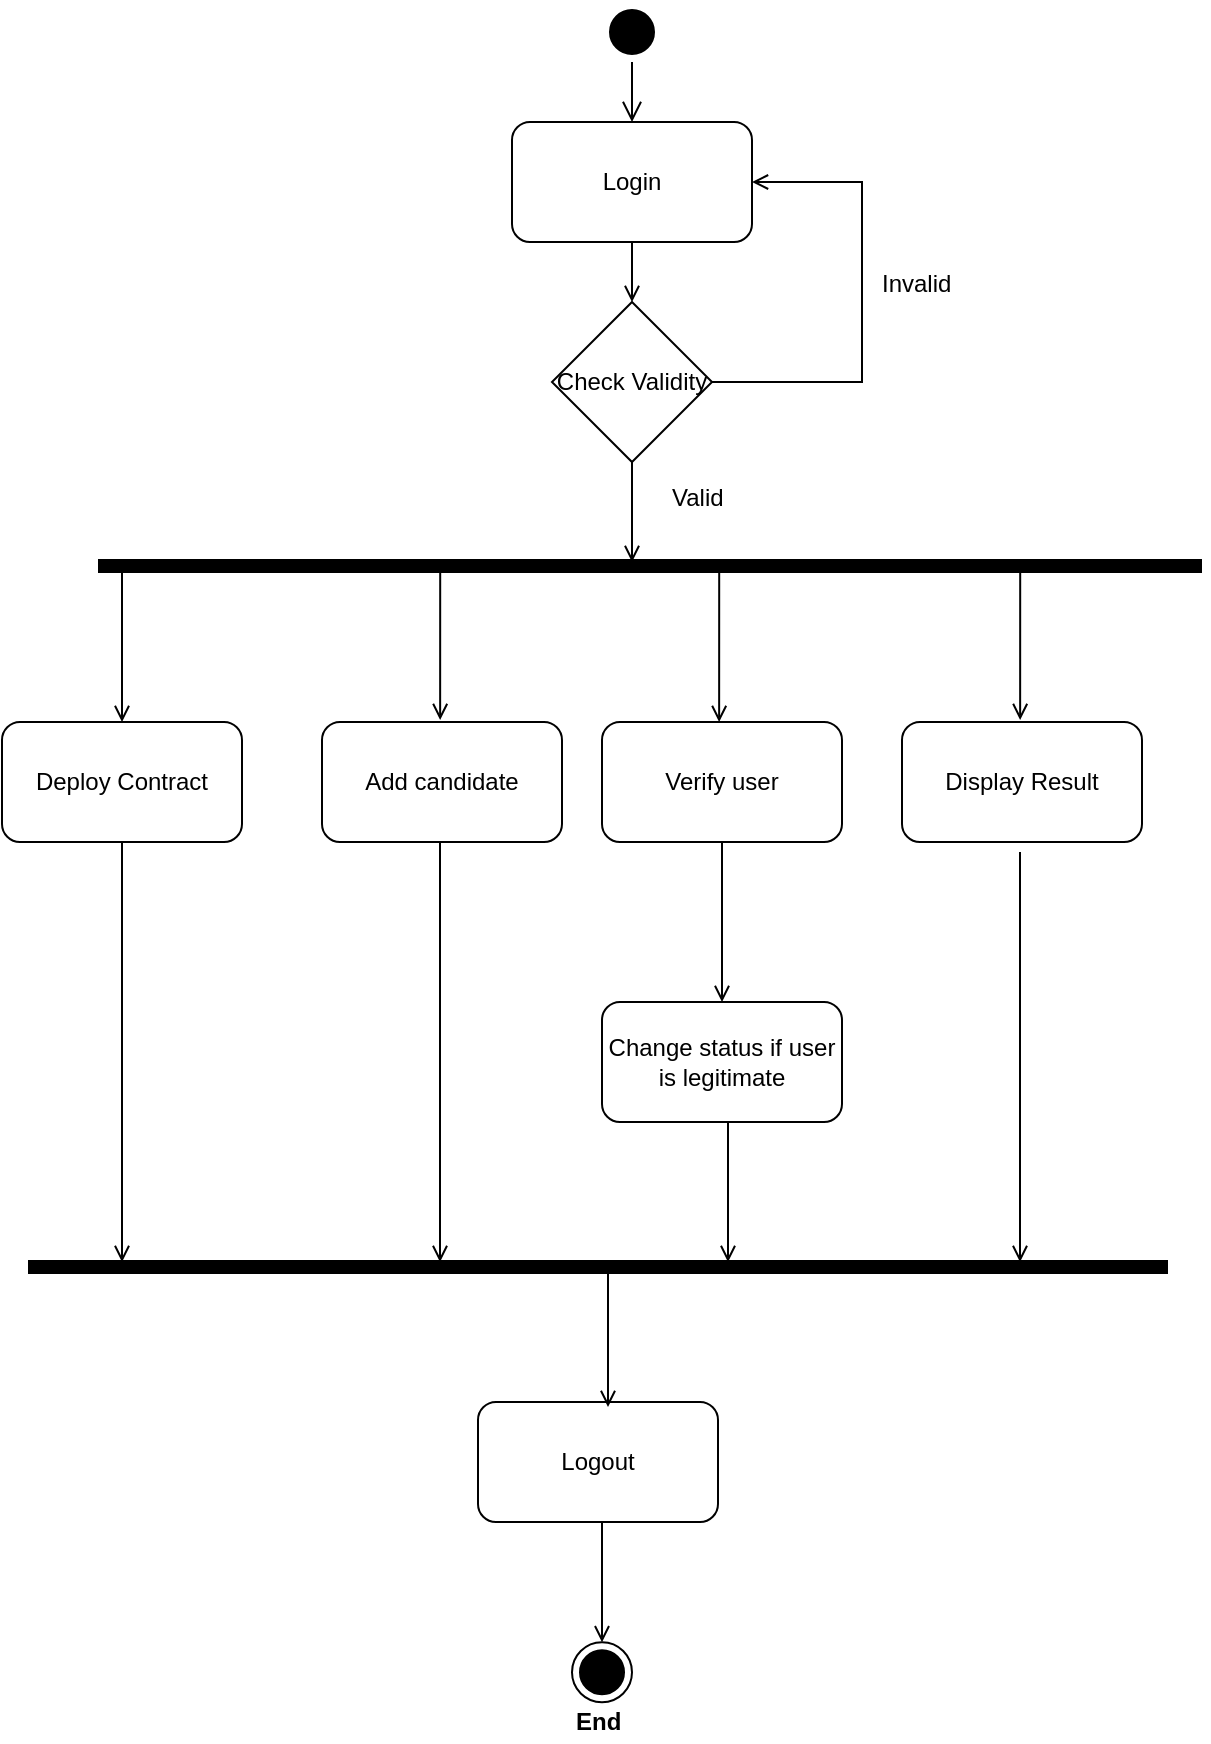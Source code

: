 <mxfile version="12.2.6" type="github" pages="1">
  <diagram id="0lIFZuy710NaTiTOwi-b" name="Page-1">
    <mxGraphModel dx="1024" dy="534" grid="1" gridSize="10" guides="1" tooltips="1" connect="1" arrows="1" fold="1" page="1" pageScale="1" pageWidth="827" pageHeight="1169" math="0" shadow="0">
      <root>
        <mxCell id="0"/>
        <mxCell id="1" parent="0"/>
        <mxCell id="5yxAfS7ZbW8CHcs9OhZo-1" value="" style="ellipse;html=1;shape=endState;fillColor=#000000;strokeColor=#000000;" parent="1" vertex="1">
          <mxGeometry x="335" y="870.136" width="30" height="30" as="geometry"/>
        </mxCell>
        <mxCell id="5yxAfS7ZbW8CHcs9OhZo-2" value="" style="ellipse;html=1;shape=startState;fillColor=#000000;strokeColor=#000000;" parent="1" vertex="1">
          <mxGeometry x="350" y="50" width="30" height="30" as="geometry"/>
        </mxCell>
        <mxCell id="5yxAfS7ZbW8CHcs9OhZo-3" value="" style="edgeStyle=orthogonalEdgeStyle;html=1;verticalAlign=bottom;endArrow=open;endSize=8;strokeColor=#000000;endFill=0;arcSize=20;" parent="1" source="5yxAfS7ZbW8CHcs9OhZo-2" edge="1">
          <mxGeometry relative="1" as="geometry">
            <mxPoint x="365" y="110" as="targetPoint"/>
          </mxGeometry>
        </mxCell>
        <mxCell id="5yxAfS7ZbW8CHcs9OhZo-6" style="edgeStyle=orthogonalEdgeStyle;rounded=1;orthogonalLoop=1;jettySize=auto;html=1;strokeColor=#000000;endArrow=open;endFill=0;" parent="1" source="5yxAfS7ZbW8CHcs9OhZo-4" edge="1">
          <mxGeometry relative="1" as="geometry">
            <mxPoint x="365" y="200" as="targetPoint"/>
          </mxGeometry>
        </mxCell>
        <mxCell id="5yxAfS7ZbW8CHcs9OhZo-4" value="Login" style="rounded=1;whiteSpace=wrap;html=1;strokeColor=#000000;" parent="1" vertex="1">
          <mxGeometry x="305" y="110" width="120" height="60" as="geometry"/>
        </mxCell>
        <mxCell id="5yxAfS7ZbW8CHcs9OhZo-15" style="edgeStyle=orthogonalEdgeStyle;rounded=0;orthogonalLoop=1;jettySize=auto;html=1;exitX=1;exitY=0.5;exitDx=0;exitDy=0;endArrow=open;endFill=0;strokeColor=#000000;entryX=1;entryY=0.5;entryDx=0;entryDy=0;" parent="1" source="5yxAfS7ZbW8CHcs9OhZo-13" target="5yxAfS7ZbW8CHcs9OhZo-4" edge="1">
          <mxGeometry relative="1" as="geometry">
            <mxPoint x="450" y="240" as="targetPoint"/>
            <Array as="points">
              <mxPoint x="480" y="240"/>
              <mxPoint x="480" y="140"/>
            </Array>
          </mxGeometry>
        </mxCell>
        <mxCell id="5yxAfS7ZbW8CHcs9OhZo-17" style="edgeStyle=orthogonalEdgeStyle;rounded=0;orthogonalLoop=1;jettySize=auto;html=1;exitX=0.5;exitY=1;exitDx=0;exitDy=0;endArrow=open;endFill=0;strokeColor=#000000;" parent="1" source="5yxAfS7ZbW8CHcs9OhZo-13" edge="1">
          <mxGeometry relative="1" as="geometry">
            <mxPoint x="365" y="330" as="targetPoint"/>
          </mxGeometry>
        </mxCell>
        <mxCell id="5yxAfS7ZbW8CHcs9OhZo-13" value="Check Validity" style="rhombus;whiteSpace=wrap;html=1;strokeColor=#000000;" parent="1" vertex="1">
          <mxGeometry x="325" y="200" width="80" height="80" as="geometry"/>
        </mxCell>
        <mxCell id="5yxAfS7ZbW8CHcs9OhZo-16" value="Invalid" style="text;html=1;resizable=0;points=[];autosize=1;align=left;verticalAlign=top;spacingTop=-4;" parent="1" vertex="1">
          <mxGeometry x="488" y="181" width="50" height="20" as="geometry"/>
        </mxCell>
        <mxCell id="5yxAfS7ZbW8CHcs9OhZo-18" value="Add candidate" style="rounded=1;whiteSpace=wrap;html=1;strokeColor=#000000;" parent="1" vertex="1">
          <mxGeometry x="210" y="410" width="120" height="60" as="geometry"/>
        </mxCell>
        <mxCell id="5yxAfS7ZbW8CHcs9OhZo-19" value="Valid" style="text;html=1;resizable=0;points=[];autosize=1;align=left;verticalAlign=top;spacingTop=-4;" parent="1" vertex="1">
          <mxGeometry x="383" y="288" width="40" height="20" as="geometry"/>
        </mxCell>
        <mxCell id="5yxAfS7ZbW8CHcs9OhZo-20" value="" style="line;strokeWidth=7;fillColor=none;align=left;verticalAlign=middle;spacingTop=-1;spacingLeft=5;spacingRight=3;rotatable=0;labelPosition=right;points=[];portConstraint=eastwest;autosize=1;resizeWidth=1;resizeHeight=1;" parent="1" vertex="1">
          <mxGeometry x="98" y="314" width="552" height="36" as="geometry"/>
        </mxCell>
        <mxCell id="5yxAfS7ZbW8CHcs9OhZo-69" value="" style="edgeStyle=orthogonalEdgeStyle;rounded=0;orthogonalLoop=1;jettySize=auto;html=1;endArrow=open;endFill=0;strokeColor=#000000;" parent="1" source="5yxAfS7ZbW8CHcs9OhZo-22" target="5yxAfS7ZbW8CHcs9OhZo-68" edge="1">
          <mxGeometry relative="1" as="geometry"/>
        </mxCell>
        <mxCell id="5yxAfS7ZbW8CHcs9OhZo-22" value="Verify user" style="rounded=1;whiteSpace=wrap;html=1;strokeColor=#000000;" parent="1" vertex="1">
          <mxGeometry x="350" y="410" width="120" height="60" as="geometry"/>
        </mxCell>
        <mxCell id="5yxAfS7ZbW8CHcs9OhZo-68" value="Change status if user is legitimate" style="rounded=1;whiteSpace=wrap;html=1;strokeColor=#000000;" parent="1" vertex="1">
          <mxGeometry x="350" y="550" width="120" height="60" as="geometry"/>
        </mxCell>
        <mxCell id="5yxAfS7ZbW8CHcs9OhZo-24" value="Display Result" style="rounded=1;whiteSpace=wrap;html=1;strokeColor=#000000;" parent="1" vertex="1">
          <mxGeometry x="500" y="410" width="120" height="60" as="geometry"/>
        </mxCell>
        <mxCell id="5yxAfS7ZbW8CHcs9OhZo-41" style="edgeStyle=orthogonalEdgeStyle;rounded=0;orthogonalLoop=1;jettySize=auto;html=1;endArrow=open;endFill=0;strokeColor=#000000;entryX=0.5;entryY=0;entryDx=0;entryDy=0;exitX=0.045;exitY=0.522;exitDx=0;exitDy=0;exitPerimeter=0;" parent="1" source="5yxAfS7ZbW8CHcs9OhZo-20" target="5yxAfS7ZbW8CHcs9OhZo-26" edge="1">
          <mxGeometry relative="1" as="geometry">
            <mxPoint x="109.571" y="540" as="targetPoint"/>
            <Array as="points">
              <mxPoint x="110" y="333"/>
            </Array>
          </mxGeometry>
        </mxCell>
        <mxCell id="5yxAfS7ZbW8CHcs9OhZo-51" style="edgeStyle=orthogonalEdgeStyle;rounded=0;orthogonalLoop=1;jettySize=auto;html=1;endArrow=open;endFill=0;strokeColor=#000000;" parent="1" source="5yxAfS7ZbW8CHcs9OhZo-26" edge="1">
          <mxGeometry relative="1" as="geometry">
            <mxPoint x="110" y="680" as="targetPoint"/>
          </mxGeometry>
        </mxCell>
        <mxCell id="5yxAfS7ZbW8CHcs9OhZo-26" value="Deploy Contract" style="rounded=1;whiteSpace=wrap;html=1;strokeColor=#000000;" parent="1" vertex="1">
          <mxGeometry x="50" y="410" width="120" height="60" as="geometry"/>
        </mxCell>
        <mxCell id="5yxAfS7ZbW8CHcs9OhZo-32" value="" style="line;strokeWidth=7;fillColor=none;align=left;verticalAlign=middle;spacingTop=-1;spacingLeft=5;spacingRight=3;rotatable=0;labelPosition=right;points=[];portConstraint=eastwest;autosize=1;resizeWidth=1;resizeHeight=1;" parent="1" vertex="1">
          <mxGeometry x="63" y="670" width="570" height="25" as="geometry"/>
        </mxCell>
        <mxCell id="5yxAfS7ZbW8CHcs9OhZo-43" style="edgeStyle=orthogonalEdgeStyle;rounded=0;orthogonalLoop=1;jettySize=auto;html=1;endArrow=open;endFill=0;strokeColor=#000000;entryX=0.5;entryY=0;entryDx=0;entryDy=0;exitX=0.045;exitY=0.522;exitDx=0;exitDy=0;exitPerimeter=0;" parent="1" edge="1">
          <mxGeometry relative="1" as="geometry">
            <mxPoint x="269.071" y="409.0" as="targetPoint"/>
            <mxPoint x="270.5" y="331.857" as="sourcePoint"/>
            <Array as="points">
              <mxPoint x="269.5" y="332"/>
            </Array>
          </mxGeometry>
        </mxCell>
        <mxCell id="5yxAfS7ZbW8CHcs9OhZo-44" style="edgeStyle=orthogonalEdgeStyle;rounded=0;orthogonalLoop=1;jettySize=auto;html=1;endArrow=open;endFill=0;strokeColor=#000000;entryX=0.5;entryY=0;entryDx=0;entryDy=0;exitX=0.045;exitY=0.522;exitDx=0;exitDy=0;exitPerimeter=0;" parent="1" edge="1">
          <mxGeometry relative="1" as="geometry">
            <mxPoint x="408.571" y="410.0" as="targetPoint"/>
            <mxPoint x="410" y="332.857" as="sourcePoint"/>
            <Array as="points">
              <mxPoint x="409" y="333"/>
            </Array>
          </mxGeometry>
        </mxCell>
        <mxCell id="5yxAfS7ZbW8CHcs9OhZo-45" style="edgeStyle=orthogonalEdgeStyle;rounded=0;orthogonalLoop=1;jettySize=auto;html=1;endArrow=open;endFill=0;strokeColor=#000000;entryX=0.5;entryY=0;entryDx=0;entryDy=0;exitX=0.045;exitY=0.522;exitDx=0;exitDy=0;exitPerimeter=0;" parent="1" edge="1">
          <mxGeometry relative="1" as="geometry">
            <mxPoint x="559.071" y="409.0" as="targetPoint"/>
            <mxPoint x="560.5" y="331.857" as="sourcePoint"/>
            <Array as="points">
              <mxPoint x="559.5" y="332"/>
            </Array>
          </mxGeometry>
        </mxCell>
        <mxCell id="5yxAfS7ZbW8CHcs9OhZo-53" style="edgeStyle=orthogonalEdgeStyle;rounded=0;orthogonalLoop=1;jettySize=auto;html=1;endArrow=open;endFill=0;strokeColor=#000000;" parent="1" edge="1">
          <mxGeometry relative="1" as="geometry">
            <mxPoint x="559" y="680" as="targetPoint"/>
            <mxPoint x="559" y="475" as="sourcePoint"/>
          </mxGeometry>
        </mxCell>
        <mxCell id="5yxAfS7ZbW8CHcs9OhZo-54" style="edgeStyle=orthogonalEdgeStyle;rounded=0;orthogonalLoop=1;jettySize=auto;html=1;endArrow=open;endFill=0;strokeColor=#000000;exitX=0.5;exitY=1;exitDx=0;exitDy=0;" parent="1" source="5yxAfS7ZbW8CHcs9OhZo-68" edge="1">
          <mxGeometry relative="1" as="geometry">
            <mxPoint x="413" y="680" as="targetPoint"/>
            <mxPoint x="413" y="620" as="sourcePoint"/>
            <Array as="points">
              <mxPoint x="413" y="610"/>
            </Array>
          </mxGeometry>
        </mxCell>
        <mxCell id="5yxAfS7ZbW8CHcs9OhZo-55" style="edgeStyle=orthogonalEdgeStyle;rounded=0;orthogonalLoop=1;jettySize=auto;html=1;endArrow=open;endFill=0;strokeColor=#000000;" parent="1" edge="1">
          <mxGeometry relative="1" as="geometry">
            <mxPoint x="269" y="680" as="targetPoint"/>
            <mxPoint x="269" y="470" as="sourcePoint"/>
          </mxGeometry>
        </mxCell>
        <mxCell id="5yxAfS7ZbW8CHcs9OhZo-66" value="" style="edgeStyle=orthogonalEdgeStyle;rounded=0;orthogonalLoop=1;jettySize=auto;html=1;endArrow=open;endFill=0;strokeColor=#000000;" parent="1" source="5yxAfS7ZbW8CHcs9OhZo-63" target="5yxAfS7ZbW8CHcs9OhZo-1" edge="1">
          <mxGeometry relative="1" as="geometry">
            <Array as="points">
              <mxPoint x="350" y="850"/>
              <mxPoint x="350" y="850"/>
            </Array>
          </mxGeometry>
        </mxCell>
        <mxCell id="5yxAfS7ZbW8CHcs9OhZo-63" value="Logout" style="rounded=1;whiteSpace=wrap;html=1;strokeColor=#000000;strokeWidth=1;" parent="1" vertex="1">
          <mxGeometry x="288" y="750" width="120" height="60" as="geometry"/>
        </mxCell>
        <mxCell id="5yxAfS7ZbW8CHcs9OhZo-67" value="&lt;b&gt;End&lt;/b&gt;" style="text;html=1;resizable=0;points=[];autosize=1;align=left;verticalAlign=top;spacingTop=-4;" parent="1" vertex="1">
          <mxGeometry x="335" y="900" width="40" height="20" as="geometry"/>
        </mxCell>
        <mxCell id="YjzorCtlw9IQnFwq8Rep-1" style="edgeStyle=orthogonalEdgeStyle;rounded=0;orthogonalLoop=1;jettySize=auto;html=1;endArrow=open;endFill=0;strokeColor=#000000;exitX=0.5;exitY=1;exitDx=0;exitDy=0;" edge="1" parent="1">
          <mxGeometry relative="1" as="geometry">
            <mxPoint x="353" y="752.5" as="targetPoint"/>
            <mxPoint x="350" y="682.5" as="sourcePoint"/>
            <Array as="points">
              <mxPoint x="353" y="682.5"/>
            </Array>
          </mxGeometry>
        </mxCell>
      </root>
    </mxGraphModel>
  </diagram>
</mxfile>
